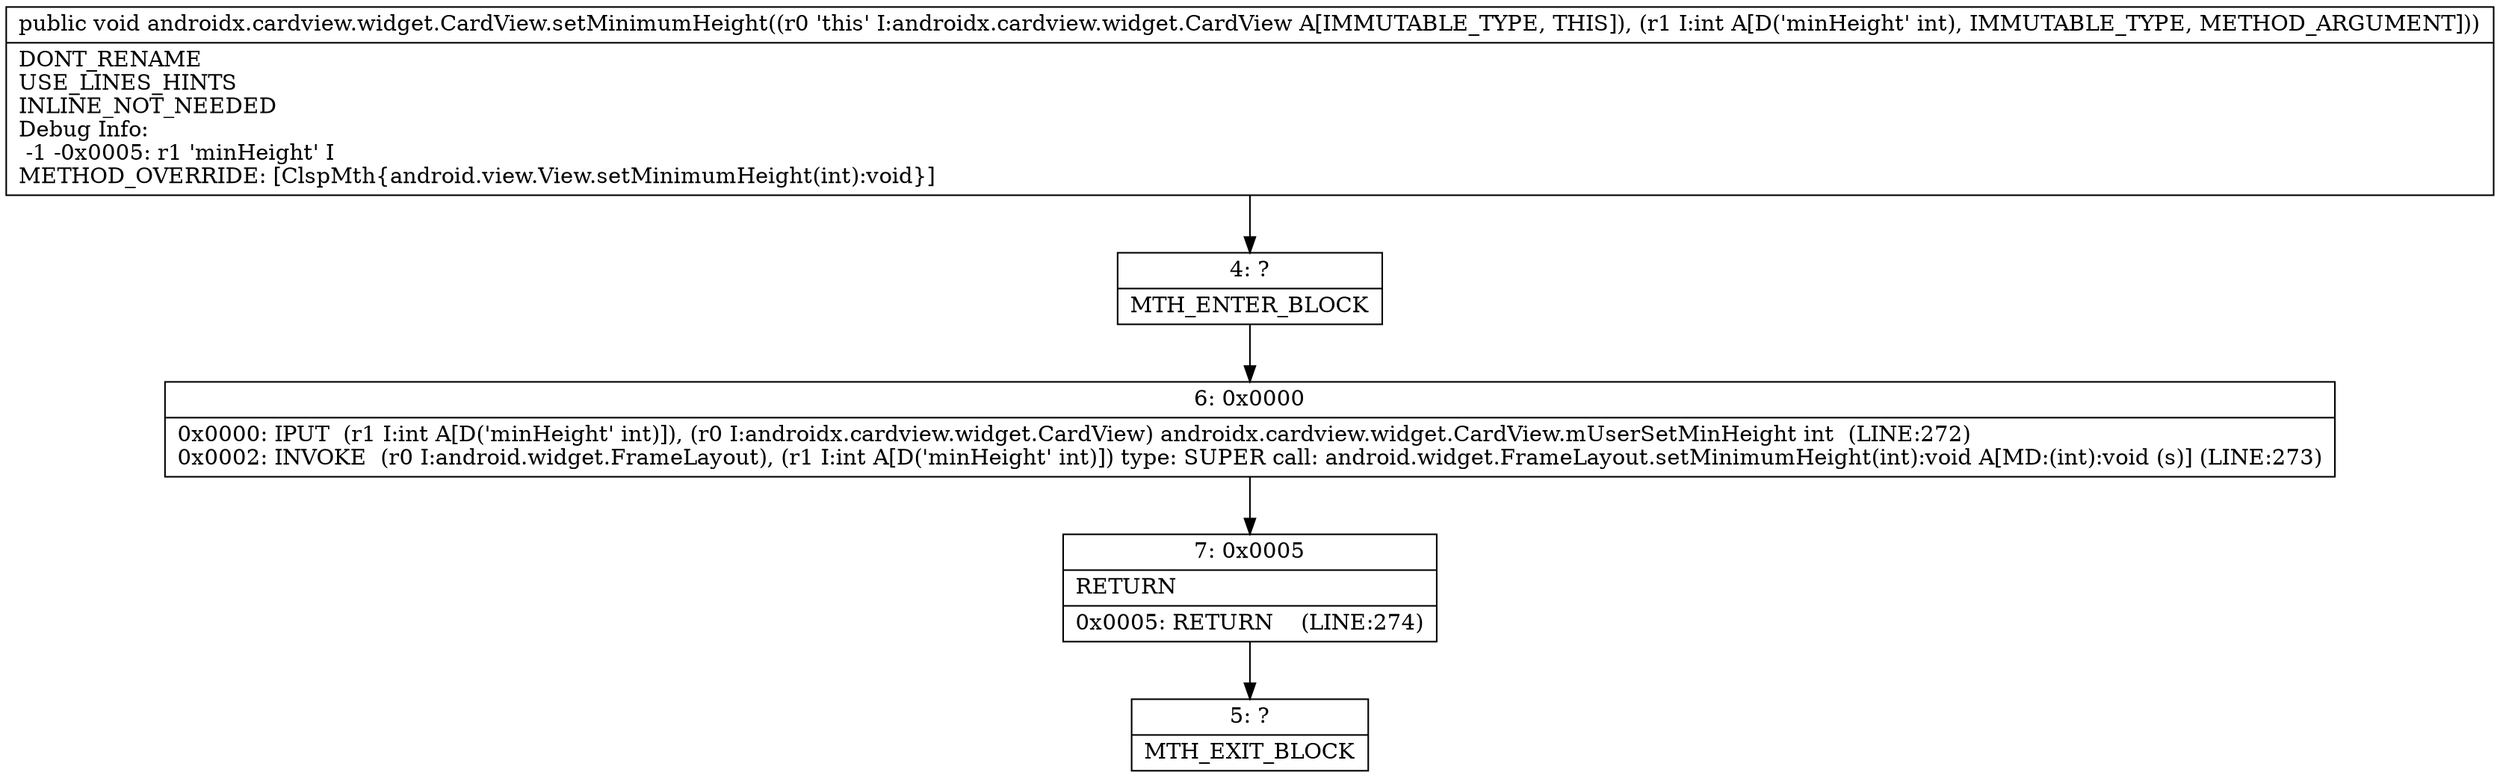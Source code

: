 digraph "CFG forandroidx.cardview.widget.CardView.setMinimumHeight(I)V" {
Node_4 [shape=record,label="{4\:\ ?|MTH_ENTER_BLOCK\l}"];
Node_6 [shape=record,label="{6\:\ 0x0000|0x0000: IPUT  (r1 I:int A[D('minHeight' int)]), (r0 I:androidx.cardview.widget.CardView) androidx.cardview.widget.CardView.mUserSetMinHeight int  (LINE:272)\l0x0002: INVOKE  (r0 I:android.widget.FrameLayout), (r1 I:int A[D('minHeight' int)]) type: SUPER call: android.widget.FrameLayout.setMinimumHeight(int):void A[MD:(int):void (s)] (LINE:273)\l}"];
Node_7 [shape=record,label="{7\:\ 0x0005|RETURN\l|0x0005: RETURN    (LINE:274)\l}"];
Node_5 [shape=record,label="{5\:\ ?|MTH_EXIT_BLOCK\l}"];
MethodNode[shape=record,label="{public void androidx.cardview.widget.CardView.setMinimumHeight((r0 'this' I:androidx.cardview.widget.CardView A[IMMUTABLE_TYPE, THIS]), (r1 I:int A[D('minHeight' int), IMMUTABLE_TYPE, METHOD_ARGUMENT]))  | DONT_RENAME\lUSE_LINES_HINTS\lINLINE_NOT_NEEDED\lDebug Info:\l  \-1 \-0x0005: r1 'minHeight' I\lMETHOD_OVERRIDE: [ClspMth\{android.view.View.setMinimumHeight(int):void\}]\l}"];
MethodNode -> Node_4;Node_4 -> Node_6;
Node_6 -> Node_7;
Node_7 -> Node_5;
}

